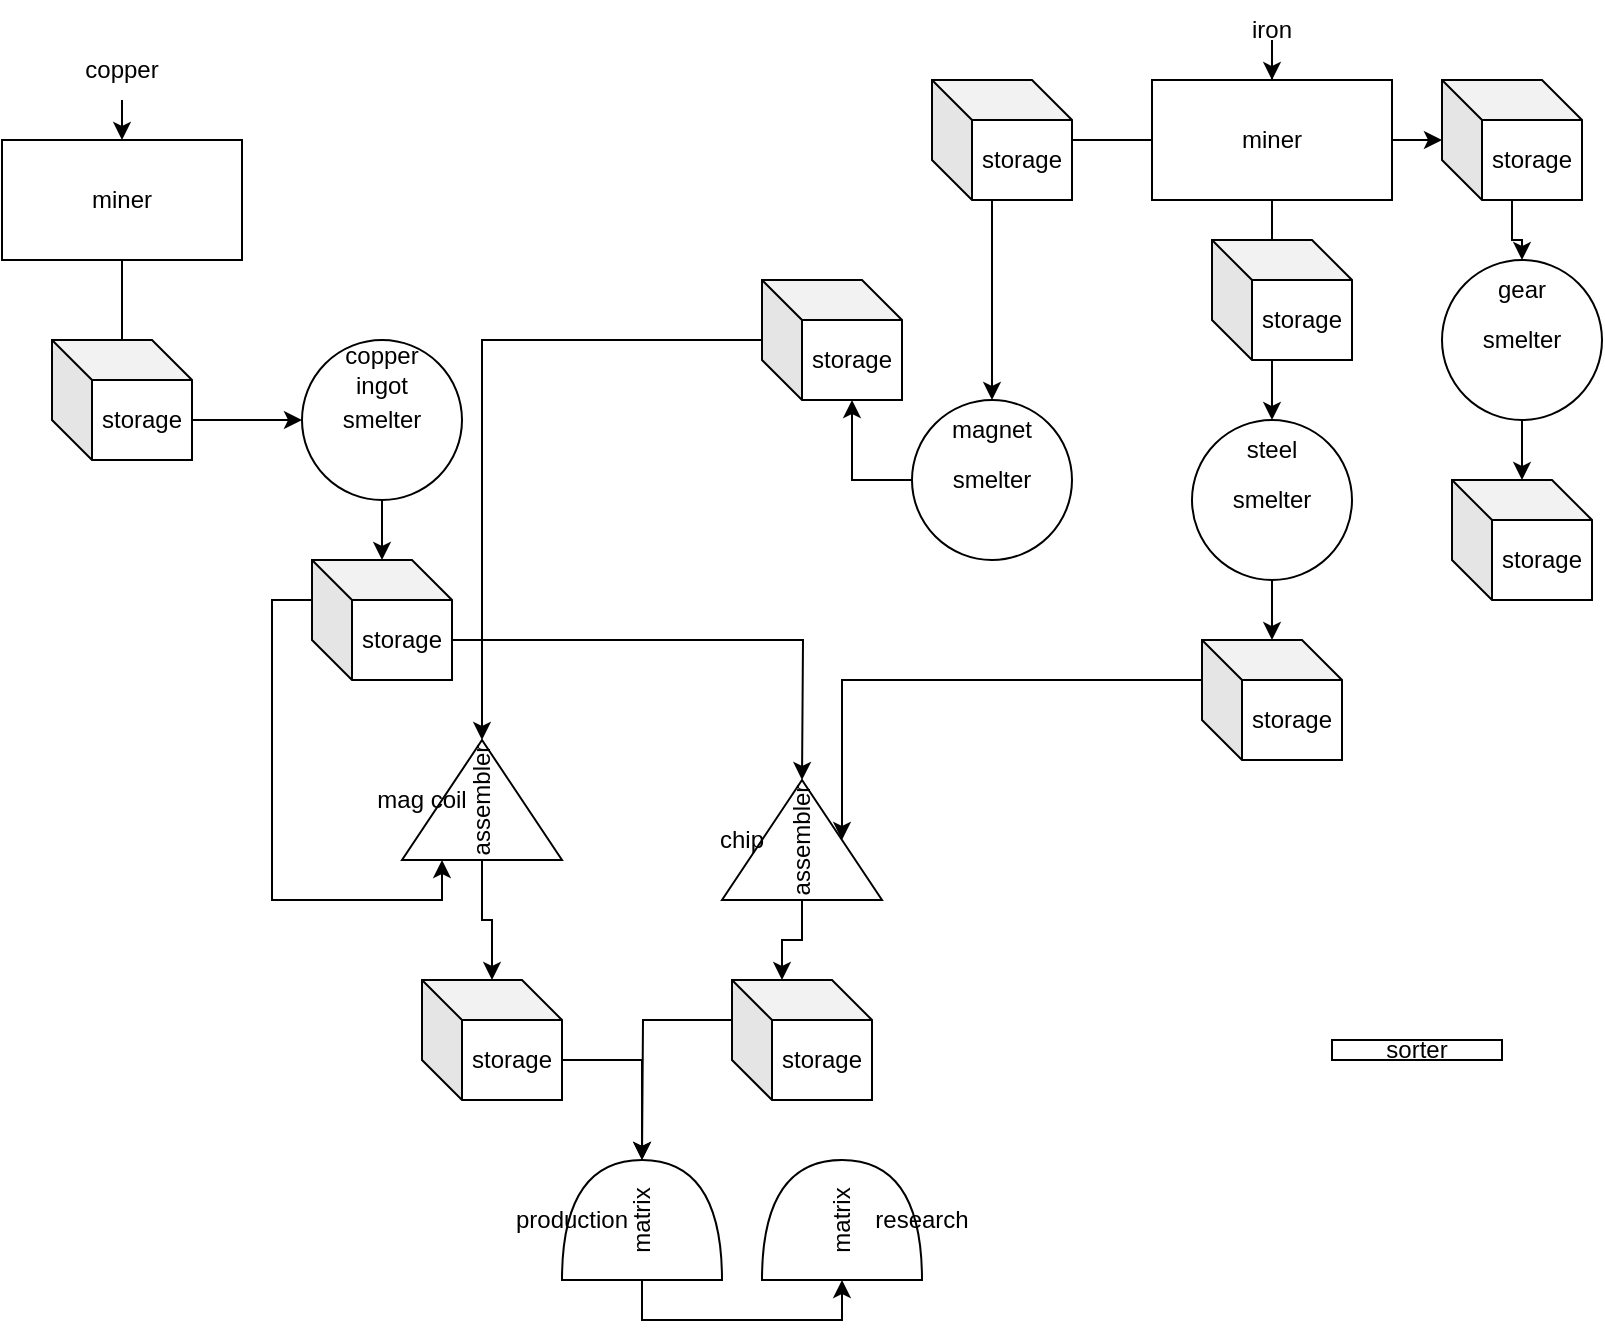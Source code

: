 <mxfile version="20.8.1" type="github">
  <diagram id="1RmRHbpTj4_j-Iz4tDEE" name="Page-1">
    <mxGraphModel dx="1434" dy="774" grid="1" gridSize="10" guides="1" tooltips="1" connect="1" arrows="1" fold="1" page="1" pageScale="1" pageWidth="850" pageHeight="1100" math="0" shadow="0">
      <root>
        <mxCell id="0" />
        <mxCell id="1" parent="0" />
        <mxCell id="p6E2ot9xRlG-Vx-1hV0A-5" value="sorter" style="rounded=0;whiteSpace=wrap;html=1;" vertex="1" parent="1">
          <mxGeometry x="705" y="550" width="85" height="10" as="geometry" />
        </mxCell>
        <mxCell id="p6E2ot9xRlG-Vx-1hV0A-74" style="edgeStyle=orthogonalEdgeStyle;rounded=0;orthogonalLoop=1;jettySize=auto;html=1;exitX=0;exitY=0.5;exitDx=0;exitDy=0;exitPerimeter=0;entryX=0;entryY=0.5;entryDx=0;entryDy=0;entryPerimeter=0;" edge="1" parent="1" source="p6E2ot9xRlG-Vx-1hV0A-7" target="p6E2ot9xRlG-Vx-1hV0A-73">
          <mxGeometry relative="1" as="geometry" />
        </mxCell>
        <mxCell id="p6E2ot9xRlG-Vx-1hV0A-15" style="edgeStyle=orthogonalEdgeStyle;rounded=0;orthogonalLoop=1;jettySize=auto;html=1;exitX=0.5;exitY=1;exitDx=0;exitDy=0;" edge="1" parent="1" source="p6E2ot9xRlG-Vx-1hV0A-10" target="p6E2ot9xRlG-Vx-1hV0A-12">
          <mxGeometry relative="1" as="geometry" />
        </mxCell>
        <mxCell id="p6E2ot9xRlG-Vx-1hV0A-10" value="iron" style="text;html=1;strokeColor=none;fillColor=none;align=center;verticalAlign=middle;whiteSpace=wrap;rounded=0;" vertex="1" parent="1">
          <mxGeometry x="645" y="30" width="60" height="30" as="geometry" />
        </mxCell>
        <mxCell id="p6E2ot9xRlG-Vx-1hV0A-16" style="edgeStyle=orthogonalEdgeStyle;rounded=0;orthogonalLoop=1;jettySize=auto;html=1;exitX=0.5;exitY=1;exitDx=0;exitDy=0;entryX=0.5;entryY=0;entryDx=0;entryDy=0;" edge="1" parent="1" source="p6E2ot9xRlG-Vx-1hV0A-11" target="p6E2ot9xRlG-Vx-1hV0A-13">
          <mxGeometry relative="1" as="geometry" />
        </mxCell>
        <mxCell id="p6E2ot9xRlG-Vx-1hV0A-11" value="copper" style="text;html=1;strokeColor=none;fillColor=none;align=center;verticalAlign=middle;whiteSpace=wrap;rounded=0;" vertex="1" parent="1">
          <mxGeometry x="70" y="50" width="60" height="30" as="geometry" />
        </mxCell>
        <mxCell id="p6E2ot9xRlG-Vx-1hV0A-18" style="edgeStyle=orthogonalEdgeStyle;rounded=0;orthogonalLoop=1;jettySize=auto;html=1;exitX=0.5;exitY=1;exitDx=0;exitDy=0;entryX=0.5;entryY=0;entryDx=0;entryDy=0;" edge="1" parent="1" source="p6E2ot9xRlG-Vx-1hV0A-12" target="p6E2ot9xRlG-Vx-1hV0A-24">
          <mxGeometry relative="1" as="geometry">
            <mxPoint x="675" y="210" as="targetPoint" />
          </mxGeometry>
        </mxCell>
        <mxCell id="p6E2ot9xRlG-Vx-1hV0A-19" style="edgeStyle=orthogonalEdgeStyle;rounded=0;orthogonalLoop=1;jettySize=auto;html=1;exitX=0;exitY=0.5;exitDx=0;exitDy=0;entryX=0.5;entryY=0;entryDx=0;entryDy=0;" edge="1" parent="1" source="p6E2ot9xRlG-Vx-1hV0A-12" target="p6E2ot9xRlG-Vx-1hV0A-23">
          <mxGeometry relative="1" as="geometry">
            <mxPoint x="535" y="220" as="targetPoint" />
          </mxGeometry>
        </mxCell>
        <mxCell id="p6E2ot9xRlG-Vx-1hV0A-85" value="" style="edgeStyle=orthogonalEdgeStyle;rounded=0;orthogonalLoop=1;jettySize=auto;html=1;" edge="1" parent="1" source="p6E2ot9xRlG-Vx-1hV0A-12" target="p6E2ot9xRlG-Vx-1hV0A-84">
          <mxGeometry relative="1" as="geometry" />
        </mxCell>
        <mxCell id="p6E2ot9xRlG-Vx-1hV0A-12" value="miner" style="rounded=0;whiteSpace=wrap;html=1;" vertex="1" parent="1">
          <mxGeometry x="615" y="70" width="120" height="60" as="geometry" />
        </mxCell>
        <mxCell id="p6E2ot9xRlG-Vx-1hV0A-17" style="edgeStyle=orthogonalEdgeStyle;rounded=0;orthogonalLoop=1;jettySize=auto;html=1;exitX=0.5;exitY=1;exitDx=0;exitDy=0;startArrow=none;" edge="1" parent="1" source="p6E2ot9xRlG-Vx-1hV0A-9">
          <mxGeometry relative="1" as="geometry">
            <mxPoint x="100" y="240" as="targetPoint" />
          </mxGeometry>
        </mxCell>
        <mxCell id="p6E2ot9xRlG-Vx-1hV0A-13" value="miner" style="rounded=0;whiteSpace=wrap;html=1;" vertex="1" parent="1">
          <mxGeometry x="40" y="100" width="120" height="60" as="geometry" />
        </mxCell>
        <mxCell id="p6E2ot9xRlG-Vx-1hV0A-26" value="" style="edgeStyle=orthogonalEdgeStyle;rounded=0;orthogonalLoop=1;jettySize=auto;html=1;exitX=0.5;exitY=1;exitDx=0;exitDy=0;endArrow=none;" edge="1" parent="1" source="p6E2ot9xRlG-Vx-1hV0A-13" target="p6E2ot9xRlG-Vx-1hV0A-9">
          <mxGeometry relative="1" as="geometry">
            <mxPoint x="100" y="240" as="targetPoint" />
            <mxPoint x="100" y="160" as="sourcePoint" />
          </mxGeometry>
        </mxCell>
        <mxCell id="p6E2ot9xRlG-Vx-1hV0A-30" style="edgeStyle=orthogonalEdgeStyle;rounded=0;orthogonalLoop=1;jettySize=auto;html=1;exitX=0;exitY=0;exitDx=70;exitDy=40;exitPerimeter=0;entryX=0;entryY=0.5;entryDx=0;entryDy=0;" edge="1" parent="1" source="p6E2ot9xRlG-Vx-1hV0A-9" target="p6E2ot9xRlG-Vx-1hV0A-20">
          <mxGeometry relative="1" as="geometry" />
        </mxCell>
        <mxCell id="p6E2ot9xRlG-Vx-1hV0A-9" value="storage" style="shape=cube;whiteSpace=wrap;html=1;boundedLbl=1;backgroundOutline=1;darkOpacity=0.05;darkOpacity2=0.1;" vertex="1" parent="1">
          <mxGeometry x="65" y="200" width="70" height="60" as="geometry" />
        </mxCell>
        <mxCell id="p6E2ot9xRlG-Vx-1hV0A-27" value="" style="group" vertex="1" connectable="0" parent="1">
          <mxGeometry x="190" y="200" width="80" height="80" as="geometry" />
        </mxCell>
        <mxCell id="p6E2ot9xRlG-Vx-1hV0A-20" value="smelter" style="ellipse;whiteSpace=wrap;html=1;aspect=fixed;" vertex="1" parent="p6E2ot9xRlG-Vx-1hV0A-27">
          <mxGeometry width="80" height="80" as="geometry" />
        </mxCell>
        <mxCell id="p6E2ot9xRlG-Vx-1hV0A-25" value="copper ingot" style="text;html=1;strokeColor=none;fillColor=none;align=center;verticalAlign=middle;whiteSpace=wrap;rounded=0;" vertex="1" parent="p6E2ot9xRlG-Vx-1hV0A-27">
          <mxGeometry x="10" width="60" height="30" as="geometry" />
        </mxCell>
        <mxCell id="p6E2ot9xRlG-Vx-1hV0A-28" value="" style="group" vertex="1" connectable="0" parent="1">
          <mxGeometry x="635" y="240" width="80" height="80" as="geometry" />
        </mxCell>
        <mxCell id="p6E2ot9xRlG-Vx-1hV0A-21" value="smelter" style="ellipse;whiteSpace=wrap;html=1;aspect=fixed;" vertex="1" parent="p6E2ot9xRlG-Vx-1hV0A-28">
          <mxGeometry width="80" height="80" as="geometry" />
        </mxCell>
        <mxCell id="p6E2ot9xRlG-Vx-1hV0A-24" value="steel" style="text;html=1;strokeColor=none;fillColor=none;align=center;verticalAlign=middle;whiteSpace=wrap;rounded=0;" vertex="1" parent="p6E2ot9xRlG-Vx-1hV0A-28">
          <mxGeometry x="10" width="60" height="30" as="geometry" />
        </mxCell>
        <mxCell id="p6E2ot9xRlG-Vx-1hV0A-29" value="" style="group" vertex="1" connectable="0" parent="1">
          <mxGeometry x="495" y="230" width="80" height="80" as="geometry" />
        </mxCell>
        <mxCell id="p6E2ot9xRlG-Vx-1hV0A-22" value="smelter" style="ellipse;whiteSpace=wrap;html=1;aspect=fixed;" vertex="1" parent="p6E2ot9xRlG-Vx-1hV0A-29">
          <mxGeometry width="80" height="80" as="geometry" />
        </mxCell>
        <mxCell id="p6E2ot9xRlG-Vx-1hV0A-23" value="magnet" style="text;html=1;strokeColor=none;fillColor=none;align=center;verticalAlign=middle;whiteSpace=wrap;rounded=0;" vertex="1" parent="p6E2ot9xRlG-Vx-1hV0A-29">
          <mxGeometry x="10" width="60" height="30" as="geometry" />
        </mxCell>
        <mxCell id="p6E2ot9xRlG-Vx-1hV0A-31" value="storage" style="shape=cube;whiteSpace=wrap;html=1;boundedLbl=1;backgroundOutline=1;darkOpacity=0.05;darkOpacity2=0.1;" vertex="1" parent="1">
          <mxGeometry x="645" y="150" width="70" height="60" as="geometry" />
        </mxCell>
        <mxCell id="p6E2ot9xRlG-Vx-1hV0A-32" value="storage" style="shape=cube;whiteSpace=wrap;html=1;boundedLbl=1;backgroundOutline=1;darkOpacity=0.05;darkOpacity2=0.1;" vertex="1" parent="1">
          <mxGeometry x="505" y="70" width="70" height="60" as="geometry" />
        </mxCell>
        <mxCell id="p6E2ot9xRlG-Vx-1hV0A-67" style="edgeStyle=orthogonalEdgeStyle;rounded=0;orthogonalLoop=1;jettySize=auto;html=1;exitX=0;exitY=0;exitDx=70;exitDy=40;exitPerimeter=0;" edge="1" parent="1" source="p6E2ot9xRlG-Vx-1hV0A-33">
          <mxGeometry relative="1" as="geometry">
            <mxPoint x="440" y="420" as="targetPoint" />
          </mxGeometry>
        </mxCell>
        <mxCell id="p6E2ot9xRlG-Vx-1hV0A-68" style="edgeStyle=orthogonalEdgeStyle;rounded=0;orthogonalLoop=1;jettySize=auto;html=1;exitX=0;exitY=0;exitDx=0;exitDy=20;exitPerimeter=0;entryX=0;entryY=0.25;entryDx=0;entryDy=0;" edge="1" parent="1" source="p6E2ot9xRlG-Vx-1hV0A-33" target="p6E2ot9xRlG-Vx-1hV0A-8">
          <mxGeometry relative="1" as="geometry" />
        </mxCell>
        <mxCell id="p6E2ot9xRlG-Vx-1hV0A-33" value="storage" style="shape=cube;whiteSpace=wrap;html=1;boundedLbl=1;backgroundOutline=1;darkOpacity=0.05;darkOpacity2=0.1;" vertex="1" parent="1">
          <mxGeometry x="195" y="310" width="70" height="60" as="geometry" />
        </mxCell>
        <mxCell id="p6E2ot9xRlG-Vx-1hV0A-56" style="edgeStyle=orthogonalEdgeStyle;rounded=0;orthogonalLoop=1;jettySize=auto;html=1;exitX=0;exitY=0;exitDx=0;exitDy=20;exitPerimeter=0;entryX=0.5;entryY=1;entryDx=0;entryDy=0;" edge="1" parent="1" source="p6E2ot9xRlG-Vx-1hV0A-34" target="p6E2ot9xRlG-Vx-1hV0A-45">
          <mxGeometry relative="1" as="geometry" />
        </mxCell>
        <mxCell id="p6E2ot9xRlG-Vx-1hV0A-34" value="storage" style="shape=cube;whiteSpace=wrap;html=1;boundedLbl=1;backgroundOutline=1;darkOpacity=0.05;darkOpacity2=0.1;" vertex="1" parent="1">
          <mxGeometry x="640" y="350" width="70" height="60" as="geometry" />
        </mxCell>
        <mxCell id="p6E2ot9xRlG-Vx-1hV0A-40" style="edgeStyle=orthogonalEdgeStyle;rounded=0;orthogonalLoop=1;jettySize=auto;html=1;entryX=1;entryY=0.5;entryDx=0;entryDy=0;" edge="1" parent="1" source="p6E2ot9xRlG-Vx-1hV0A-35" target="p6E2ot9xRlG-Vx-1hV0A-8">
          <mxGeometry relative="1" as="geometry" />
        </mxCell>
        <mxCell id="p6E2ot9xRlG-Vx-1hV0A-35" value="storage" style="shape=cube;whiteSpace=wrap;html=1;boundedLbl=1;backgroundOutline=1;darkOpacity=0.05;darkOpacity2=0.1;" vertex="1" parent="1">
          <mxGeometry x="420" y="170" width="70" height="60" as="geometry" />
        </mxCell>
        <mxCell id="p6E2ot9xRlG-Vx-1hV0A-37" style="edgeStyle=orthogonalEdgeStyle;rounded=0;orthogonalLoop=1;jettySize=auto;html=1;exitX=0.5;exitY=1;exitDx=0;exitDy=0;" edge="1" parent="1" source="p6E2ot9xRlG-Vx-1hV0A-21" target="p6E2ot9xRlG-Vx-1hV0A-34">
          <mxGeometry relative="1" as="geometry" />
        </mxCell>
        <mxCell id="p6E2ot9xRlG-Vx-1hV0A-39" style="edgeStyle=orthogonalEdgeStyle;rounded=0;orthogonalLoop=1;jettySize=auto;html=1;exitX=0.5;exitY=1;exitDx=0;exitDy=0;" edge="1" parent="1" source="p6E2ot9xRlG-Vx-1hV0A-20" target="p6E2ot9xRlG-Vx-1hV0A-33">
          <mxGeometry relative="1" as="geometry" />
        </mxCell>
        <mxCell id="p6E2ot9xRlG-Vx-1hV0A-43" value="" style="group" vertex="1" connectable="0" parent="1">
          <mxGeometry x="220" y="400" width="100" height="60" as="geometry" />
        </mxCell>
        <mxCell id="p6E2ot9xRlG-Vx-1hV0A-8" value="assembler" style="triangle;whiteSpace=wrap;html=1;rotation=-90;" vertex="1" parent="p6E2ot9xRlG-Vx-1hV0A-43">
          <mxGeometry x="30" y="-10" width="60" height="80" as="geometry" />
        </mxCell>
        <mxCell id="p6E2ot9xRlG-Vx-1hV0A-42" value="mag coil" style="text;html=1;strokeColor=none;fillColor=none;align=center;verticalAlign=middle;whiteSpace=wrap;rounded=0;" vertex="1" parent="p6E2ot9xRlG-Vx-1hV0A-43">
          <mxGeometry y="15" width="60" height="30" as="geometry" />
        </mxCell>
        <mxCell id="p6E2ot9xRlG-Vx-1hV0A-44" value="" style="group" vertex="1" connectable="0" parent="1">
          <mxGeometry x="380" y="420" width="100" height="60" as="geometry" />
        </mxCell>
        <mxCell id="p6E2ot9xRlG-Vx-1hV0A-45" value="assembler" style="triangle;whiteSpace=wrap;html=1;rotation=-90;" vertex="1" parent="p6E2ot9xRlG-Vx-1hV0A-44">
          <mxGeometry x="30" y="-10" width="60" height="80" as="geometry" />
        </mxCell>
        <mxCell id="p6E2ot9xRlG-Vx-1hV0A-46" value="chip" style="text;html=1;strokeColor=none;fillColor=none;align=center;verticalAlign=middle;whiteSpace=wrap;rounded=0;" vertex="1" parent="p6E2ot9xRlG-Vx-1hV0A-44">
          <mxGeometry y="15" width="60" height="30" as="geometry" />
        </mxCell>
        <mxCell id="p6E2ot9xRlG-Vx-1hV0A-70" style="edgeStyle=orthogonalEdgeStyle;rounded=0;orthogonalLoop=1;jettySize=auto;html=1;exitX=0;exitY=0;exitDx=0;exitDy=20;exitPerimeter=0;" edge="1" parent="1" source="p6E2ot9xRlG-Vx-1hV0A-57">
          <mxGeometry relative="1" as="geometry">
            <mxPoint x="360" y="610" as="targetPoint" />
          </mxGeometry>
        </mxCell>
        <mxCell id="p6E2ot9xRlG-Vx-1hV0A-57" value="storage" style="shape=cube;whiteSpace=wrap;html=1;boundedLbl=1;backgroundOutline=1;darkOpacity=0.05;darkOpacity2=0.1;" vertex="1" parent="1">
          <mxGeometry x="405" y="520" width="70" height="60" as="geometry" />
        </mxCell>
        <mxCell id="p6E2ot9xRlG-Vx-1hV0A-58" style="edgeStyle=orthogonalEdgeStyle;rounded=0;orthogonalLoop=1;jettySize=auto;html=1;exitX=0;exitY=0.5;exitDx=0;exitDy=0;entryX=0;entryY=0;entryDx=25;entryDy=0;entryPerimeter=0;" edge="1" parent="1" source="p6E2ot9xRlG-Vx-1hV0A-45" target="p6E2ot9xRlG-Vx-1hV0A-57">
          <mxGeometry relative="1" as="geometry" />
        </mxCell>
        <mxCell id="p6E2ot9xRlG-Vx-1hV0A-69" style="edgeStyle=orthogonalEdgeStyle;rounded=0;orthogonalLoop=1;jettySize=auto;html=1;exitX=0;exitY=0;exitDx=70;exitDy=40;exitPerimeter=0;entryX=1;entryY=0.5;entryDx=0;entryDy=0;entryPerimeter=0;" edge="1" parent="1" source="p6E2ot9xRlG-Vx-1hV0A-59" target="p6E2ot9xRlG-Vx-1hV0A-7">
          <mxGeometry relative="1" as="geometry" />
        </mxCell>
        <mxCell id="p6E2ot9xRlG-Vx-1hV0A-59" value="storage" style="shape=cube;whiteSpace=wrap;html=1;boundedLbl=1;backgroundOutline=1;darkOpacity=0.05;darkOpacity2=0.1;" vertex="1" parent="1">
          <mxGeometry x="250" y="520" width="70" height="60" as="geometry" />
        </mxCell>
        <mxCell id="p6E2ot9xRlG-Vx-1hV0A-60" style="edgeStyle=orthogonalEdgeStyle;rounded=0;orthogonalLoop=1;jettySize=auto;html=1;exitX=0;exitY=0.5;exitDx=0;exitDy=0;" edge="1" parent="1" source="p6E2ot9xRlG-Vx-1hV0A-8" target="p6E2ot9xRlG-Vx-1hV0A-59">
          <mxGeometry relative="1" as="geometry" />
        </mxCell>
        <mxCell id="p6E2ot9xRlG-Vx-1hV0A-66" style="edgeStyle=orthogonalEdgeStyle;rounded=0;orthogonalLoop=1;jettySize=auto;html=1;exitX=0;exitY=0.5;exitDx=0;exitDy=0;entryX=0;entryY=0;entryDx=45;entryDy=60;entryPerimeter=0;" edge="1" parent="1" source="p6E2ot9xRlG-Vx-1hV0A-22" target="p6E2ot9xRlG-Vx-1hV0A-35">
          <mxGeometry relative="1" as="geometry" />
        </mxCell>
        <mxCell id="p6E2ot9xRlG-Vx-1hV0A-78" value="" style="group" vertex="1" connectable="0" parent="1">
          <mxGeometry x="420" y="610" width="110" height="60" as="geometry" />
        </mxCell>
        <mxCell id="p6E2ot9xRlG-Vx-1hV0A-73" value="matrix" style="shape=or;whiteSpace=wrap;html=1;rotation=-90;" vertex="1" parent="p6E2ot9xRlG-Vx-1hV0A-78">
          <mxGeometry x="10" y="-10" width="60" height="80" as="geometry" />
        </mxCell>
        <mxCell id="p6E2ot9xRlG-Vx-1hV0A-77" value="research" style="text;html=1;strokeColor=none;fillColor=none;align=center;verticalAlign=middle;whiteSpace=wrap;rounded=0;" vertex="1" parent="p6E2ot9xRlG-Vx-1hV0A-78">
          <mxGeometry x="50" y="15" width="60" height="30" as="geometry" />
        </mxCell>
        <mxCell id="p6E2ot9xRlG-Vx-1hV0A-79" value="" style="group" vertex="1" connectable="0" parent="1">
          <mxGeometry x="295" y="610" width="105" height="60" as="geometry" />
        </mxCell>
        <mxCell id="p6E2ot9xRlG-Vx-1hV0A-7" value="matrix" style="shape=or;whiteSpace=wrap;html=1;rotation=-90;" vertex="1" parent="p6E2ot9xRlG-Vx-1hV0A-79">
          <mxGeometry x="35" y="-10" width="60" height="80" as="geometry" />
        </mxCell>
        <mxCell id="p6E2ot9xRlG-Vx-1hV0A-76" value="production" style="text;html=1;strokeColor=none;fillColor=none;align=center;verticalAlign=middle;whiteSpace=wrap;rounded=0;" vertex="1" parent="p6E2ot9xRlG-Vx-1hV0A-79">
          <mxGeometry y="15" width="60" height="30" as="geometry" />
        </mxCell>
        <mxCell id="p6E2ot9xRlG-Vx-1hV0A-90" value="" style="edgeStyle=orthogonalEdgeStyle;rounded=0;orthogonalLoop=1;jettySize=auto;html=1;" edge="1" parent="1" source="p6E2ot9xRlG-Vx-1hV0A-84" target="p6E2ot9xRlG-Vx-1hV0A-88">
          <mxGeometry relative="1" as="geometry" />
        </mxCell>
        <mxCell id="p6E2ot9xRlG-Vx-1hV0A-84" value="storage" style="shape=cube;whiteSpace=wrap;html=1;boundedLbl=1;backgroundOutline=1;darkOpacity=0.05;darkOpacity2=0.1;" vertex="1" parent="1">
          <mxGeometry x="760" y="70" width="70" height="60" as="geometry" />
        </mxCell>
        <mxCell id="p6E2ot9xRlG-Vx-1hV0A-86" value="" style="group" vertex="1" connectable="0" parent="1">
          <mxGeometry x="760" y="160" width="80" height="80" as="geometry" />
        </mxCell>
        <mxCell id="p6E2ot9xRlG-Vx-1hV0A-87" value="smelter" style="ellipse;whiteSpace=wrap;html=1;aspect=fixed;" vertex="1" parent="p6E2ot9xRlG-Vx-1hV0A-86">
          <mxGeometry width="80" height="80" as="geometry" />
        </mxCell>
        <mxCell id="p6E2ot9xRlG-Vx-1hV0A-88" value="gear" style="text;html=1;strokeColor=none;fillColor=none;align=center;verticalAlign=middle;whiteSpace=wrap;rounded=0;" vertex="1" parent="p6E2ot9xRlG-Vx-1hV0A-86">
          <mxGeometry x="10" width="60" height="30" as="geometry" />
        </mxCell>
        <mxCell id="p6E2ot9xRlG-Vx-1hV0A-89" value="storage" style="shape=cube;whiteSpace=wrap;html=1;boundedLbl=1;backgroundOutline=1;darkOpacity=0.05;darkOpacity2=0.1;" vertex="1" parent="1">
          <mxGeometry x="765" y="270" width="70" height="60" as="geometry" />
        </mxCell>
        <mxCell id="p6E2ot9xRlG-Vx-1hV0A-91" value="" style="edgeStyle=orthogonalEdgeStyle;rounded=0;orthogonalLoop=1;jettySize=auto;html=1;" edge="1" parent="1" source="p6E2ot9xRlG-Vx-1hV0A-87" target="p6E2ot9xRlG-Vx-1hV0A-89">
          <mxGeometry relative="1" as="geometry" />
        </mxCell>
      </root>
    </mxGraphModel>
  </diagram>
</mxfile>
